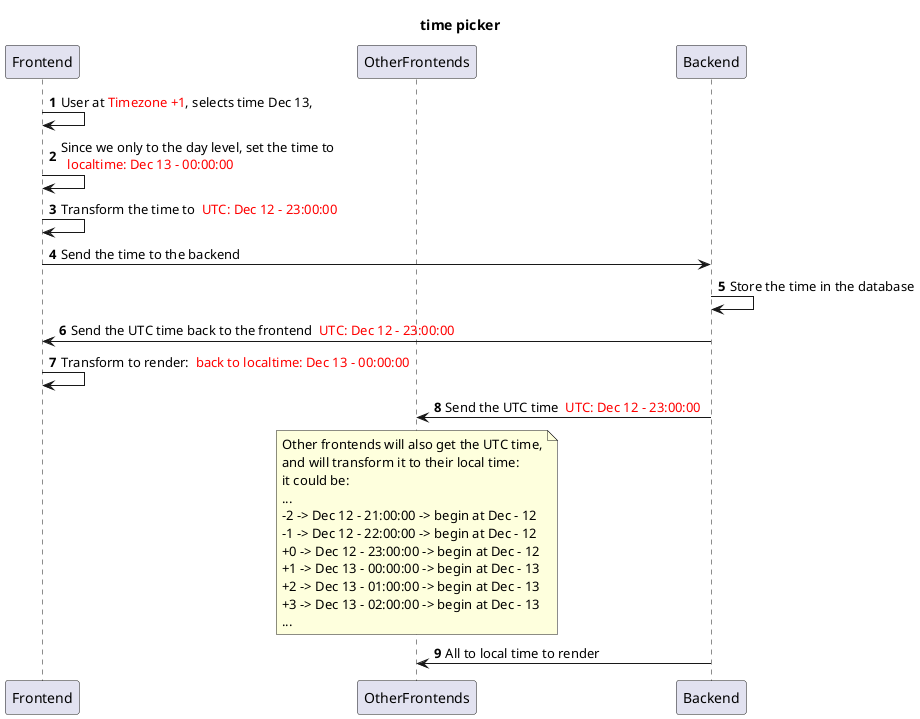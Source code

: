 @startuml
title "time picker"

participant Frontend
participant OtherFrontends


participant Backend

autonumber
Frontend -> Frontend: User at <color red>Timezone +1</color>, selects time Dec 13,
Frontend -> Frontend: Since we only to the day level, set the time to \n <color red> localtime: Dec 13 - 00:00:00</color>
Frontend -> Frontend: Transform the time to <color red> UTC: Dec 12 - 23:00:00 </color>
Frontend -> Backend: Send the time to the backend
Backend -> Backend: Store the time in the database


Backend -> Frontend: Send the UTC time back to the frontend <color red> UTC: Dec 12 - 23:00:00 </color>
Frontend -> Frontend: Transform to render: <color red> back to localtime: Dec 13 - 00:00:00</color>

Backend -> OtherFrontends: Send the UTC time <color red> UTC: Dec 12 - 23:00:00 </color>
note over OtherFrontends
  Other frontends will also get the UTC time,
  and will transform it to their local time:
  it could be:
  ...
  -2 -> Dec 12 - 21:00:00 -> begin at Dec - 12
  -1 -> Dec 12 - 22:00:00 -> begin at Dec - 12
  +0 -> Dec 12 - 23:00:00 -> begin at Dec - 12
  +1 -> Dec 13 - 00:00:00 -> begin at Dec - 13
  +2 -> Dec 13 - 01:00:00 -> begin at Dec - 13
  +3 -> Dec 13 - 02:00:00 -> begin at Dec - 13
  ...
end note
Backend -> OtherFrontends: All to local time to render

@enduml